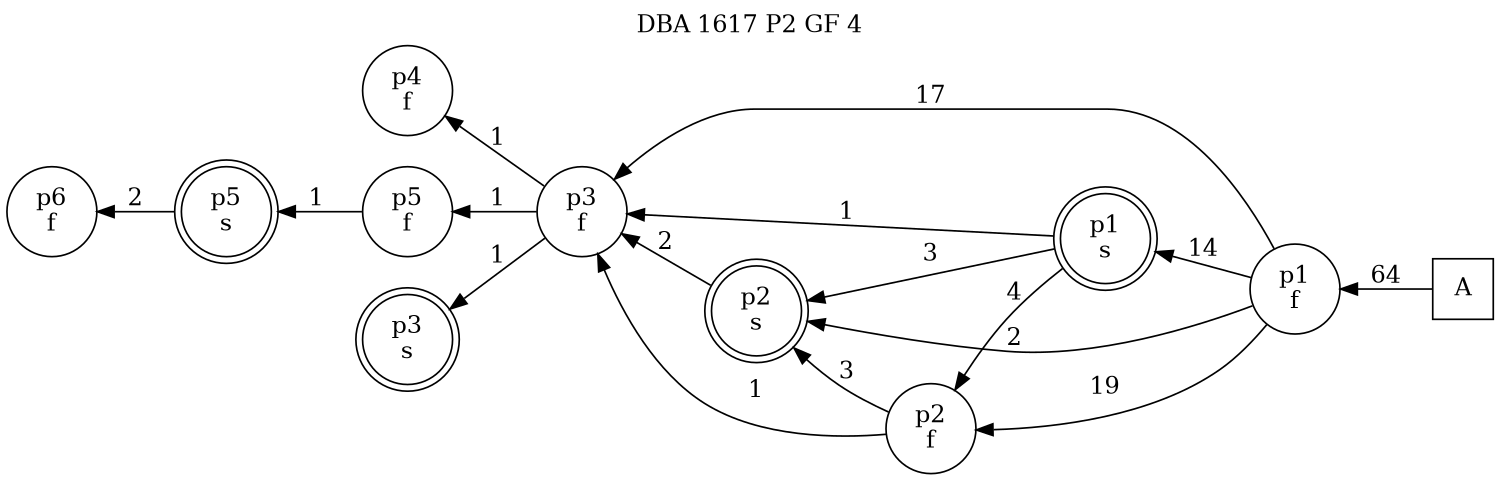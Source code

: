 digraph DBA_1617_P2_GF_4_GOOD {
labelloc="tl"
label= " DBA 1617 P2 GF 4 "
rankdir="RL";
graph [ size=" 10 , 10 !"]

"A" [shape="square" label="A"]
"p1_f" [shape="circle" label="p1
f"]
"p2_f" [shape="circle" label="p2
f"]
"p1_s" [shape="doublecircle" label="p1
s"]
"p2_s" [shape="doublecircle" label="p2
s"]
"p3_f" [shape="circle" label="p3
f"]
"p4_f" [shape="circle" label="p4
f"]
"p5_f" [shape="circle" label="p5
f"]
"p5_s" [shape="doublecircle" label="p5
s"]
"p6_f" [shape="circle" label="p6
f"]
"p3_s" [shape="doublecircle" label="p3
s"]
"A" -> "p1_f" [ label=64]
"p1_f" -> "p2_f" [ label=19]
"p1_f" -> "p1_s" [ label=14]
"p1_f" -> "p2_s" [ label=2]
"p1_f" -> "p3_f" [ label=17]
"p2_f" -> "p2_s" [ label=3]
"p2_f" -> "p3_f" [ label=1]
"p1_s" -> "p2_f" [ label=4]
"p1_s" -> "p2_s" [ label=3]
"p1_s" -> "p3_f" [ label=1]
"p2_s" -> "p3_f" [ label=2]
"p3_f" -> "p4_f" [ label=1]
"p3_f" -> "p5_f" [ label=1]
"p3_f" -> "p3_s" [ label=1]
"p5_f" -> "p5_s" [ label=1]
"p5_s" -> "p6_f" [ label=2]
}
